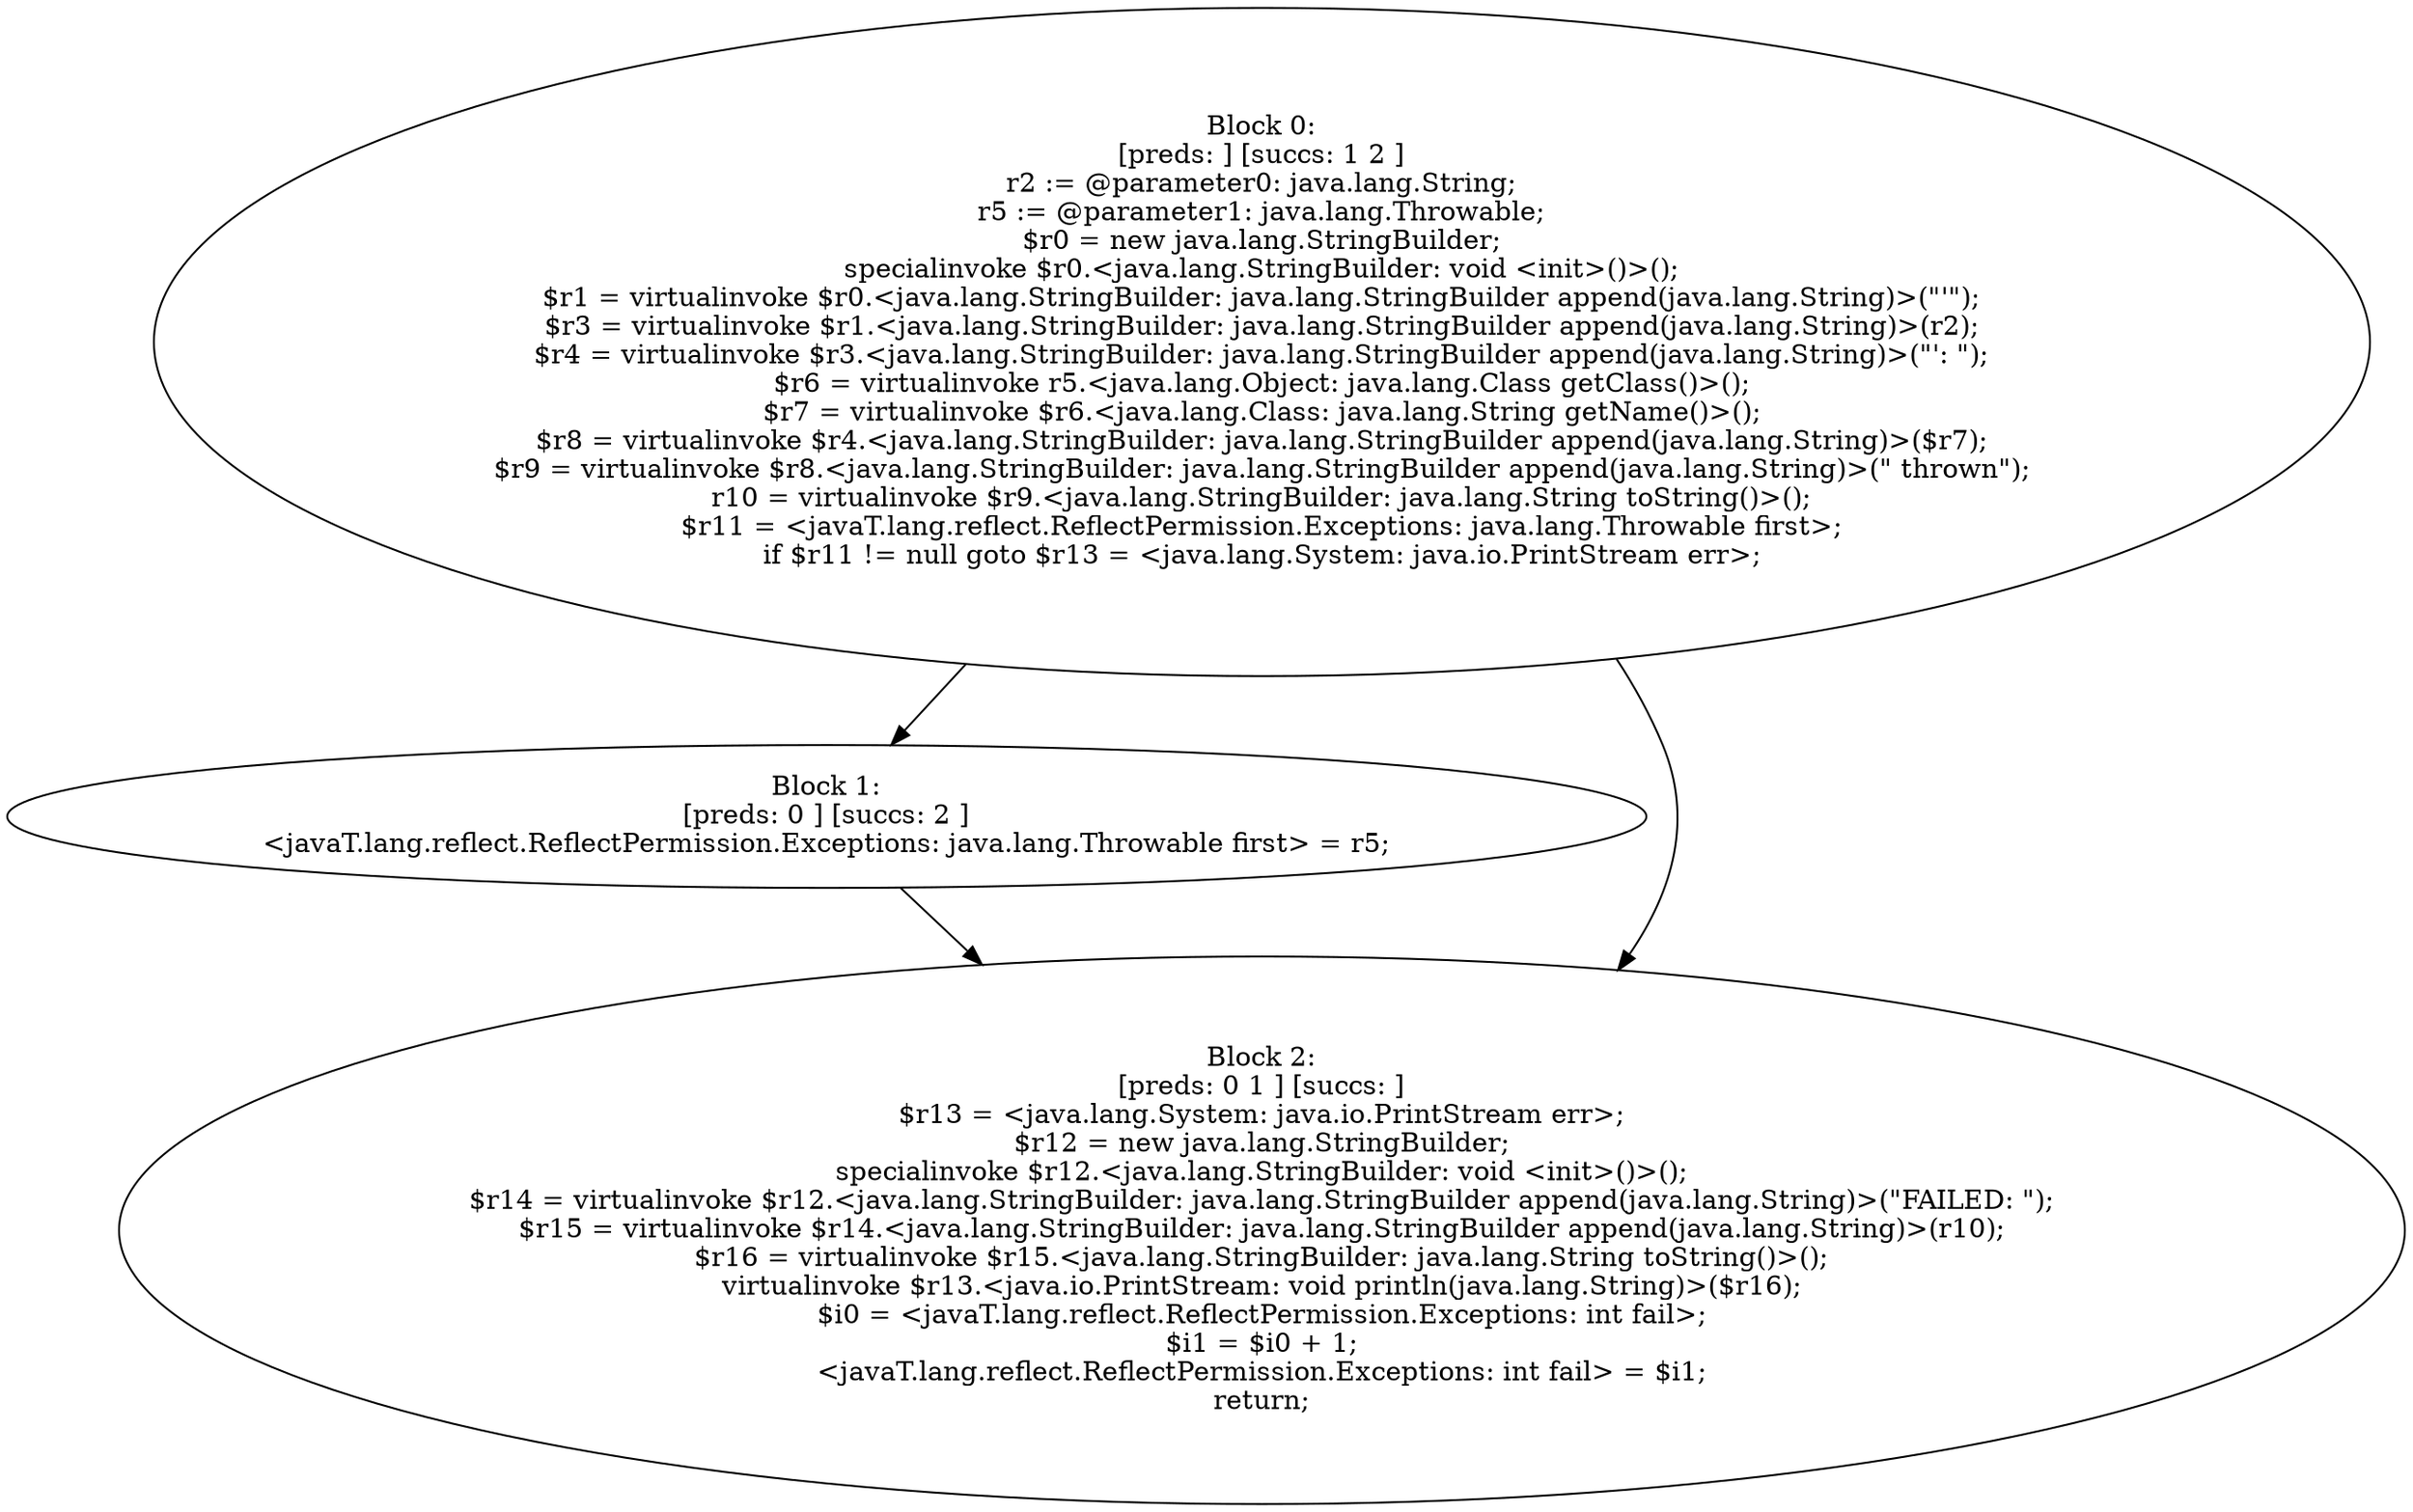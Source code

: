 digraph "unitGraph" {
    "Block 0:
[preds: ] [succs: 1 2 ]
r2 := @parameter0: java.lang.String;
r5 := @parameter1: java.lang.Throwable;
$r0 = new java.lang.StringBuilder;
specialinvoke $r0.<java.lang.StringBuilder: void <init>()>();
$r1 = virtualinvoke $r0.<java.lang.StringBuilder: java.lang.StringBuilder append(java.lang.String)>(\"\'\");
$r3 = virtualinvoke $r1.<java.lang.StringBuilder: java.lang.StringBuilder append(java.lang.String)>(r2);
$r4 = virtualinvoke $r3.<java.lang.StringBuilder: java.lang.StringBuilder append(java.lang.String)>(\"\': \");
$r6 = virtualinvoke r5.<java.lang.Object: java.lang.Class getClass()>();
$r7 = virtualinvoke $r6.<java.lang.Class: java.lang.String getName()>();
$r8 = virtualinvoke $r4.<java.lang.StringBuilder: java.lang.StringBuilder append(java.lang.String)>($r7);
$r9 = virtualinvoke $r8.<java.lang.StringBuilder: java.lang.StringBuilder append(java.lang.String)>(\" thrown\");
r10 = virtualinvoke $r9.<java.lang.StringBuilder: java.lang.String toString()>();
$r11 = <javaT.lang.reflect.ReflectPermission.Exceptions: java.lang.Throwable first>;
if $r11 != null goto $r13 = <java.lang.System: java.io.PrintStream err>;
"
    "Block 1:
[preds: 0 ] [succs: 2 ]
<javaT.lang.reflect.ReflectPermission.Exceptions: java.lang.Throwable first> = r5;
"
    "Block 2:
[preds: 0 1 ] [succs: ]
$r13 = <java.lang.System: java.io.PrintStream err>;
$r12 = new java.lang.StringBuilder;
specialinvoke $r12.<java.lang.StringBuilder: void <init>()>();
$r14 = virtualinvoke $r12.<java.lang.StringBuilder: java.lang.StringBuilder append(java.lang.String)>(\"FAILED: \");
$r15 = virtualinvoke $r14.<java.lang.StringBuilder: java.lang.StringBuilder append(java.lang.String)>(r10);
$r16 = virtualinvoke $r15.<java.lang.StringBuilder: java.lang.String toString()>();
virtualinvoke $r13.<java.io.PrintStream: void println(java.lang.String)>($r16);
$i0 = <javaT.lang.reflect.ReflectPermission.Exceptions: int fail>;
$i1 = $i0 + 1;
<javaT.lang.reflect.ReflectPermission.Exceptions: int fail> = $i1;
return;
"
    "Block 0:
[preds: ] [succs: 1 2 ]
r2 := @parameter0: java.lang.String;
r5 := @parameter1: java.lang.Throwable;
$r0 = new java.lang.StringBuilder;
specialinvoke $r0.<java.lang.StringBuilder: void <init>()>();
$r1 = virtualinvoke $r0.<java.lang.StringBuilder: java.lang.StringBuilder append(java.lang.String)>(\"\'\");
$r3 = virtualinvoke $r1.<java.lang.StringBuilder: java.lang.StringBuilder append(java.lang.String)>(r2);
$r4 = virtualinvoke $r3.<java.lang.StringBuilder: java.lang.StringBuilder append(java.lang.String)>(\"\': \");
$r6 = virtualinvoke r5.<java.lang.Object: java.lang.Class getClass()>();
$r7 = virtualinvoke $r6.<java.lang.Class: java.lang.String getName()>();
$r8 = virtualinvoke $r4.<java.lang.StringBuilder: java.lang.StringBuilder append(java.lang.String)>($r7);
$r9 = virtualinvoke $r8.<java.lang.StringBuilder: java.lang.StringBuilder append(java.lang.String)>(\" thrown\");
r10 = virtualinvoke $r9.<java.lang.StringBuilder: java.lang.String toString()>();
$r11 = <javaT.lang.reflect.ReflectPermission.Exceptions: java.lang.Throwable first>;
if $r11 != null goto $r13 = <java.lang.System: java.io.PrintStream err>;
"->"Block 1:
[preds: 0 ] [succs: 2 ]
<javaT.lang.reflect.ReflectPermission.Exceptions: java.lang.Throwable first> = r5;
";
    "Block 0:
[preds: ] [succs: 1 2 ]
r2 := @parameter0: java.lang.String;
r5 := @parameter1: java.lang.Throwable;
$r0 = new java.lang.StringBuilder;
specialinvoke $r0.<java.lang.StringBuilder: void <init>()>();
$r1 = virtualinvoke $r0.<java.lang.StringBuilder: java.lang.StringBuilder append(java.lang.String)>(\"\'\");
$r3 = virtualinvoke $r1.<java.lang.StringBuilder: java.lang.StringBuilder append(java.lang.String)>(r2);
$r4 = virtualinvoke $r3.<java.lang.StringBuilder: java.lang.StringBuilder append(java.lang.String)>(\"\': \");
$r6 = virtualinvoke r5.<java.lang.Object: java.lang.Class getClass()>();
$r7 = virtualinvoke $r6.<java.lang.Class: java.lang.String getName()>();
$r8 = virtualinvoke $r4.<java.lang.StringBuilder: java.lang.StringBuilder append(java.lang.String)>($r7);
$r9 = virtualinvoke $r8.<java.lang.StringBuilder: java.lang.StringBuilder append(java.lang.String)>(\" thrown\");
r10 = virtualinvoke $r9.<java.lang.StringBuilder: java.lang.String toString()>();
$r11 = <javaT.lang.reflect.ReflectPermission.Exceptions: java.lang.Throwable first>;
if $r11 != null goto $r13 = <java.lang.System: java.io.PrintStream err>;
"->"Block 2:
[preds: 0 1 ] [succs: ]
$r13 = <java.lang.System: java.io.PrintStream err>;
$r12 = new java.lang.StringBuilder;
specialinvoke $r12.<java.lang.StringBuilder: void <init>()>();
$r14 = virtualinvoke $r12.<java.lang.StringBuilder: java.lang.StringBuilder append(java.lang.String)>(\"FAILED: \");
$r15 = virtualinvoke $r14.<java.lang.StringBuilder: java.lang.StringBuilder append(java.lang.String)>(r10);
$r16 = virtualinvoke $r15.<java.lang.StringBuilder: java.lang.String toString()>();
virtualinvoke $r13.<java.io.PrintStream: void println(java.lang.String)>($r16);
$i0 = <javaT.lang.reflect.ReflectPermission.Exceptions: int fail>;
$i1 = $i0 + 1;
<javaT.lang.reflect.ReflectPermission.Exceptions: int fail> = $i1;
return;
";
    "Block 1:
[preds: 0 ] [succs: 2 ]
<javaT.lang.reflect.ReflectPermission.Exceptions: java.lang.Throwable first> = r5;
"->"Block 2:
[preds: 0 1 ] [succs: ]
$r13 = <java.lang.System: java.io.PrintStream err>;
$r12 = new java.lang.StringBuilder;
specialinvoke $r12.<java.lang.StringBuilder: void <init>()>();
$r14 = virtualinvoke $r12.<java.lang.StringBuilder: java.lang.StringBuilder append(java.lang.String)>(\"FAILED: \");
$r15 = virtualinvoke $r14.<java.lang.StringBuilder: java.lang.StringBuilder append(java.lang.String)>(r10);
$r16 = virtualinvoke $r15.<java.lang.StringBuilder: java.lang.String toString()>();
virtualinvoke $r13.<java.io.PrintStream: void println(java.lang.String)>($r16);
$i0 = <javaT.lang.reflect.ReflectPermission.Exceptions: int fail>;
$i1 = $i0 + 1;
<javaT.lang.reflect.ReflectPermission.Exceptions: int fail> = $i1;
return;
";
}
